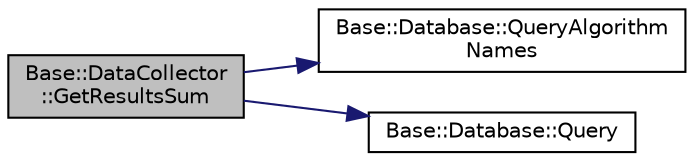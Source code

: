digraph "Base::DataCollector::GetResultsSum"
{
  edge [fontname="Helvetica",fontsize="10",labelfontname="Helvetica",labelfontsize="10"];
  node [fontname="Helvetica",fontsize="10",shape=record];
  rankdir="LR";
  Node1 [label="Base::DataCollector\l::GetResultsSum",height=0.2,width=0.4,color="black", fillcolor="grey75", style="filled" fontcolor="black"];
  Node1 -> Node2 [color="midnightblue",fontsize="10",style="solid",fontname="Helvetica"];
  Node2 [label="Base::Database::QueryAlgorithm\lNames",height=0.2,width=0.4,color="black", fillcolor="white", style="filled",URL="$classBase_1_1Database.html#a8e7191f1c4c56db540cc3787a51fb0bc"];
  Node1 -> Node3 [color="midnightblue",fontsize="10",style="solid",fontname="Helvetica"];
  Node3 [label="Base::Database::Query",height=0.2,width=0.4,color="black", fillcolor="white", style="filled",URL="$classBase_1_1Database.html#addb40ac264523f60e4fbcd3797803221"];
}
